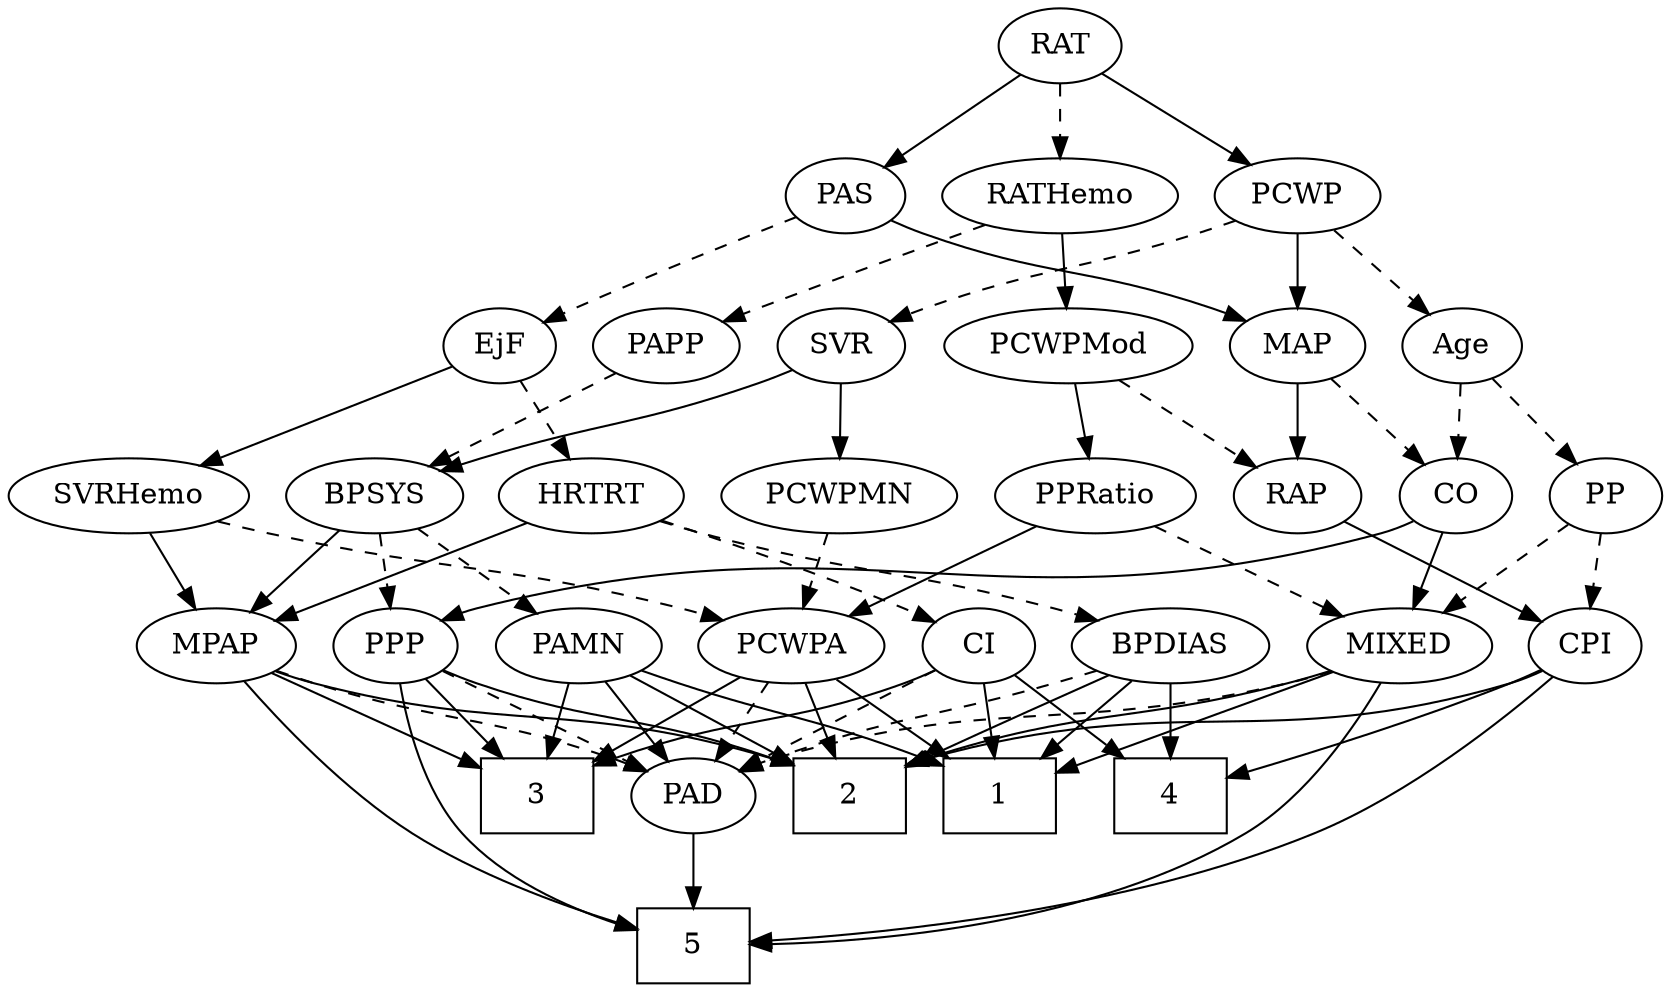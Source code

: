 strict digraph {
	graph [bb="0,0,728.1,468"];
	node [label="\N"];
	1	[height=0.5,
		pos="392.1,90",
		shape=box,
		width=0.75];
	2	[height=0.5,
		pos="320.1,90",
		shape=box,
		width=0.75];
	3	[height=0.5,
		pos="172.1,90",
		shape=box,
		width=0.75];
	4	[height=0.5,
		pos="466.1,90",
		shape=box,
		width=0.75];
	5	[height=0.5,
		pos="246.1,18",
		shape=box,
		width=0.75];
	Age	[height=0.5,
		pos="639.1,306",
		width=0.75];
	CO	[height=0.5,
		pos="629.1,234",
		width=0.75];
	Age -> CO	[pos="e,631.56,252.28 636.68,288.05 635.57,280.35 634.24,271.03 633.01,262.36",
		style=dashed];
	PP	[height=0.5,
		pos="701.1,234",
		width=0.75];
	Age -> PP	[pos="e,687.97,249.82 652.25,290.15 660.63,280.69 671.66,268.24 681.11,257.56",
		style=dashed];
	EjF	[height=0.5,
		pos="365.1,306",
		width=0.75];
	SVRHemo	[height=0.5,
		pos="147.1,234",
		width=1.3902];
	EjF -> SVRHemo	[pos="e,183.07,246.55 341.35,297.38 305.78,285.95 238,264.19 192.67,249.63",
		style=solid];
	HRTRT	[height=0.5,
		pos="373.1,234",
		width=1.1013];
	EjF -> HRTRT	[pos="e,371.14,252.1 367.07,287.7 367.96,279.98 369.02,270.71 370,262.11",
		style=dashed];
	RAP	[height=0.5,
		pos="556.1,234",
		width=0.77632];
	CPI	[height=0.5,
		pos="652.1,162",
		width=0.75];
	RAP -> CPI	[pos="e,634.45,175.87 574.15,219.83 588.86,209.11 609.82,193.83 626.29,181.82",
		style=solid];
	MIXED	[height=0.5,
		pos="567.1,162",
		width=1.1193];
	MIXED -> 1	[pos="e,419.42,103.43 536.99,149.86 509.11,139.43 466.58,123.21 430.1,108 429.66,107.82 429.23,107.64 428.79,107.45",
		style=solid];
	MIXED -> 2	[pos="e,347.35,104.64 536.59,150.04 530.19,147.91 523.45,145.79 517.1,144 449.54,125.02 427.35,131.19 357.11,107.95",
		style=solid];
	MIXED -> 5	[pos="e,273.13,18.439 559.63,144.3 549.6,123.87 529.77,89.816 502.1,72 433.91,28.093 336.19,19.659 283.38,18.569",
		style=solid];
	PAD	[height=0.5,
		pos="246.1,90",
		width=0.79437];
	MIXED -> PAD	[pos="e,267.82,101.91 537.21,149.89 530.64,147.72 523.69,145.62 517.1,144 415.33,119.04 384.6,137.66 284.1,108 281.82,107.33 279.49,106.55 \
277.18,105.7",
		style=dashed];
	MPAP	[height=0.5,
		pos="35.097,162",
		width=0.97491];
	MPAP -> 2	[pos="e,292.89,104.77 61.34,149.9 67.119,147.73 73.258,145.62 79.097,144 165.17,120.06 193.96,134.9 283.18,107.81",
		style=solid];
	MPAP -> 3	[pos="e,144.87,104.91 59.274,148.65 80.432,137.84 111.48,121.97 135.65,109.62",
		style=solid];
	MPAP -> 5	[pos="e,218.97,26.195 46.27,144.85 60.507,125.3 86.809,92.46 116.1,72 144.75,51.986 182.09,37.764 209.39,29.125",
		style=solid];
	MPAP -> PAD	[pos="e,223.82,101.63 61.94,150.16 67.572,148.01 73.501,145.86 79.097,144 135.59,125.25 152.11,128.21 208.1,108 210.2,107.24 212.34,106.42 \
214.49,105.56",
		style=dashed];
	BPSYS	[height=0.5,
		pos="41.097,234",
		width=1.0471];
	BPSYS -> MPAP	[pos="e,36.563,180.1 39.614,215.7 38.953,207.98 38.158,198.71 37.421,190.11",
		style=solid];
	PAMN	[height=0.5,
		pos="196.1,162",
		width=1.011];
	BPSYS -> PAMN	[pos="e,170.06,174.76 67.742,220.97 93.483,209.34 132.62,191.67 160.91,178.89",
		style=dashed];
	PPP	[height=0.5,
		pos="115.1,162",
		width=0.75];
	BPSYS -> PPP	[pos="e,100.23,177.07 57.52,217.46 67.899,207.65 81.445,194.83 92.791,184.1",
		style=dashed];
	PAD -> 5	[pos="e,246.1,36.104 246.1,71.697 246.1,63.983 246.1,54.712 246.1,46.112",
		style=solid];
	CO -> MIXED	[pos="e,581.53,179.29 615.95,218.15 607.9,209.07 597.43,197.24 588.24,186.87",
		style=solid];
	CO -> PPP	[pos="e,135.55,174.21 608.64,221.79 603.68,219.51 598.31,217.39 593.1,216 402.69,165.1 341.51,230.9 151.1,180 149.14,179.48 147.17,178.85 \
145.2,178.16",
		style=solid];
	PAS	[height=0.5,
		pos="483.1,378",
		width=0.75];
	PAS -> EjF	[pos="e,384.61,318.58 463.61,365.44 444.48,354.09 415.09,336.66 393.39,323.78",
		style=dashed];
	MAP	[height=0.5,
		pos="563.1,306",
		width=0.84854];
	PAS -> MAP	[pos="e,546.78,321.28 498.9,363.17 510.37,353.14 526.08,339.39 539.09,328.01",
		style=solid];
	PAMN -> 1	[pos="e,364.75,104.39 224.09,150.14 229.7,148.04 235.57,145.91 241.1,144 288.86,127.52 304.45,127.43 355.21,108.09",
		style=solid];
	PAMN -> 2	[pos="e,292.86,106.37 219.13,148 237.31,137.73 263.01,123.23 283.93,111.42",
		style=solid];
	PAMN -> 3	[pos="e,178.02,108.28 190.29,144.05 187.59,136.18 184.31,126.62 181.28,117.79",
		style=solid];
	PAMN -> PAD	[pos="e,234.91,106.67 207.69,144.76 214.03,135.89 222,124.74 229.03,114.89",
		style=solid];
	RATHemo	[height=0.5,
		pos="389.1,378",
		width=1.3721];
	PCWPMod	[height=0.5,
		pos="462.1,306",
		width=1.4443];
	RATHemo -> PCWPMod	[pos="e,445.26,323.15 406.03,360.76 415.52,351.66 427.51,340.16 437.97,330.13",
		style=solid];
	PAPP	[height=0.5,
		pos="114.1,306",
		width=0.88464];
	RATHemo -> PAPP	[pos="e,142.53,314.24 349.7,366.97 297.07,353.57 204.43,329.99 152.37,316.74",
		style=dashed];
	CPI -> 2	[pos="e,347.28,104.88 631.58,150 626.62,147.72 621.26,145.54 616.1,144 507.35,111.62 469.95,139.67 356.98,107.72",
		style=solid];
	CPI -> 4	[pos="e,493.23,99.666 630.94,150.57 626.1,148.31 620.95,146 616.1,144 578.12,128.37 533.65,113.02 503.05,102.89",
		style=solid];
	CPI -> 5	[pos="e,273.41,19.929 637.76,146.71 616.73,126.65 575.41,90.508 533.1,72 448.93,35.179 340.02,23.929 283.63,20.499",
		style=solid];
	RAT	[height=0.5,
		pos="483.1,450",
		width=0.75827];
	RAT -> PAS	[pos="e,483.1,396.1 483.1,431.7 483.1,423.98 483.1,414.71 483.1,406.11",
		style=solid];
	RAT -> RATHemo	[pos="e,409.98,394.55 465.42,435.83 452.13,425.94 433.65,412.18 418.2,400.67",
		style=dashed];
	PCWP	[height=0.5,
		pos="563.1,378",
		width=0.97491];
	RAT -> PCWP	[pos="e,545.94,394.01 498.9,435.17 510.14,425.34 525.46,411.93 538.31,400.69",
		style=solid];
	SVR	[height=0.5,
		pos="265.1,306",
		width=0.77632];
	SVR -> BPSYS	[pos="e,69.841,245.69 240.04,297.98 205.62,288.22 141.86,269.76 88.097,252 85.223,251.05 82.261,250.04 79.286,249.02",
		style=solid];
	PCWPMN	[height=0.5,
		pos="265.1,234",
		width=1.3902];
	SVR -> PCWPMN	[pos="e,265.1,252.1 265.1,287.7 265.1,279.98 265.1,270.71 265.1,262.11",
		style=solid];
	PCWPMod -> RAP	[pos="e,538.45,248.14 482.96,289.46 496.88,279.09 515.3,265.38 530.17,254.31",
		style=dashed];
	PPRatio	[height=0.5,
		pos="470.1,234",
		width=1.1013];
	PCWPMod -> PPRatio	[pos="e,468.14,252.1 464.07,287.7 464.96,279.98 466.02,270.71 467,262.11",
		style=solid];
	PCWPA	[height=0.5,
		pos="292.1,162",
		width=1.1555];
	PCWPA -> 1	[pos="e,367.75,108.04 313.3,146.15 326.63,136.83 344.09,124.61 359.19,114.04",
		style=solid];
	PCWPA -> 2	[pos="e,313.19,108.28 298.87,144.05 302.03,136.18 305.85,126.62 309.38,117.79",
		style=solid];
	PCWPA -> 3	[pos="e,199.11,106.76 268.39,147.17 251.09,137.08 227.35,123.23 207.77,111.81",
		style=solid];
	PCWPA -> PAD	[pos="e,256.6,106.99 281.2,144.41 275.5,135.74 268.42,124.97 262.12,115.38",
		style=dashed];
	PCWPMN -> PCWPA	[pos="e,285.62,179.79 271.63,216.05 274.72,208.06 278.47,198.33 281.91,189.4",
		style=dashed];
	SVRHemo -> MPAP	[pos="e,56.543,176.4 123.34,218.15 106.35,207.53 83.341,193.15 65.079,181.74",
		style=solid];
	SVRHemo -> PCWPA	[pos="e,265.46,175.86 175.74,219.17 198.87,208.01 231.53,192.24 256.37,180.25",
		style=dashed];
	BPDIAS	[height=0.5,
		pos="466.1,162",
		width=1.1735];
	BPDIAS -> 1	[pos="e,410.12,108.04 449.31,145.12 439.9,136.22 427.99,124.95 417.47,115",
		style=solid];
	BPDIAS -> 2	[pos="e,347.57,104.17 438.98,148 415.77,136.87 382.16,120.75 356.59,108.5",
		style=solid];
	BPDIAS -> 4	[pos="e,466.1,108.1 466.1,143.7 466.1,135.98 466.1,126.71 466.1,118.11",
		style=solid];
	BPDIAS -> PAD	[pos="e,268.37,101.64 434.08,150.04 427.8,147.97 421.26,145.87 415.1,144 357.32,126.45 340.93,128.39 284.1,108 282,107.25 279.85,106.43 \
277.7,105.57",
		style=dashed];
	MAP -> RAP	[pos="e,557.81,252.1 561.37,287.7 560.6,279.98 559.67,270.71 558.81,262.11",
		style=solid];
	MAP -> CO	[pos="e,615.26,249.68 577.42,289.81 586.45,280.23 598.26,267.7 608.31,257.04",
		style=dashed];
	PP -> MIXED	[pos="e,592.58,176.31 680.45,222.22 659.49,211.27 626.66,194.11 601.71,181.08",
		style=dashed];
	PP -> CPI	[pos="e,662.94,178.49 690.22,217.46 683.94,208.49 675.91,197.02 668.84,186.92",
		style=dashed];
	PPP -> 2	[pos="e,292.79,104.5 136.15,150.3 140.99,148.05 146.17,145.81 151.1,144 205.65,123.92 224.69,128.59 283.07,108.03",
		style=solid];
	PPP -> 3	[pos="e,158.15,108.13 127.47,145.81 134.53,137.14 143.55,126.05 151.64,116.12",
		style=solid];
	PPP -> 5	[pos="e,218.82,25.007 114.93,143.7 115.62,124.25 119.49,92.669 136.1,72 154.42,49.196 184.95,35.576 209.2,27.866",
		style=solid];
	PPP -> PAD	[pos="e,224.9,102.32 135.57,150.06 157.13,138.54 191.33,120.27 215.97,107.1",
		style=dashed];
	PPRatio -> MIXED	[pos="e,546.89,177.58 490.67,218.15 504.65,208.06 523.33,194.58 538.73,183.47",
		style=dashed];
	PPRatio -> PCWPA	[pos="e,321.97,174.75 441.1,221.6 411.24,209.86 364.52,191.48 331.36,178.44",
		style=solid];
	PCWP -> Age	[pos="e,623.93,320.97 579.59,361.81 590.4,351.85 604.68,338.7 616.55,327.77",
		style=dashed];
	PCWP -> SVR	[pos="e,290.22,314.12 536.84,365.96 531.06,363.78 524.92,361.66 519.1,360 436.45,336.42 412.91,343.04 329.1,324 319.63,321.85 309.44,319.27 \
300.04,316.77",
		style=dashed];
	PCWP -> MAP	[pos="e,563.1,324.1 563.1,359.7 563.1,351.98 563.1,342.71 563.1,334.11",
		style=solid];
	CI	[height=0.5,
		pos="379.1,162",
		width=0.75];
	CI -> 1	[pos="e,388.89,108.28 382.24,144.05 383.68,136.35 385.41,127.03 387.01,118.36",
		style=solid];
	CI -> 3	[pos="e,199.4,104.52 358.05,150.28 353.21,148.04 348.03,145.81 343.1,144 287.63,123.7 268.3,128.76 208.88,107.93",
		style=solid];
	CI -> 4	[pos="e,444.74,108.18 395.87,147.5 407.4,138.23 423.02,125.66 436.61,114.73",
		style=solid];
	CI -> PAD	[pos="e,267.27,102.14 358.61,150.22 336.64,138.65 301.53,120.18 276.38,106.94",
		style=dashed];
	PAPP -> BPSYS	[pos="e,57.061,250.31 98.615,290.15 88.686,280.63 75.608,268.09 64.432,257.38",
		style=dashed];
	HRTRT -> MPAP	[pos="e,61.307,174.22 343.83,221.84 337.39,219.67 330.57,217.58 324.1,216 217.19,189.85 185.53,208.01 79.097,180 76.441,179.3 73.727,178.49 \
71.014,177.62",
		style=solid];
	HRTRT -> BPDIAS	[pos="e,446.08,178.07 392.82,218.15 405.92,208.29 423.33,195.19 437.89,184.23",
		style=dashed];
	HRTRT -> CI	[pos="e,377.63,180.1 374.58,215.7 375.24,207.98 376.04,198.71 376.77,190.11",
		style=dashed];
}
